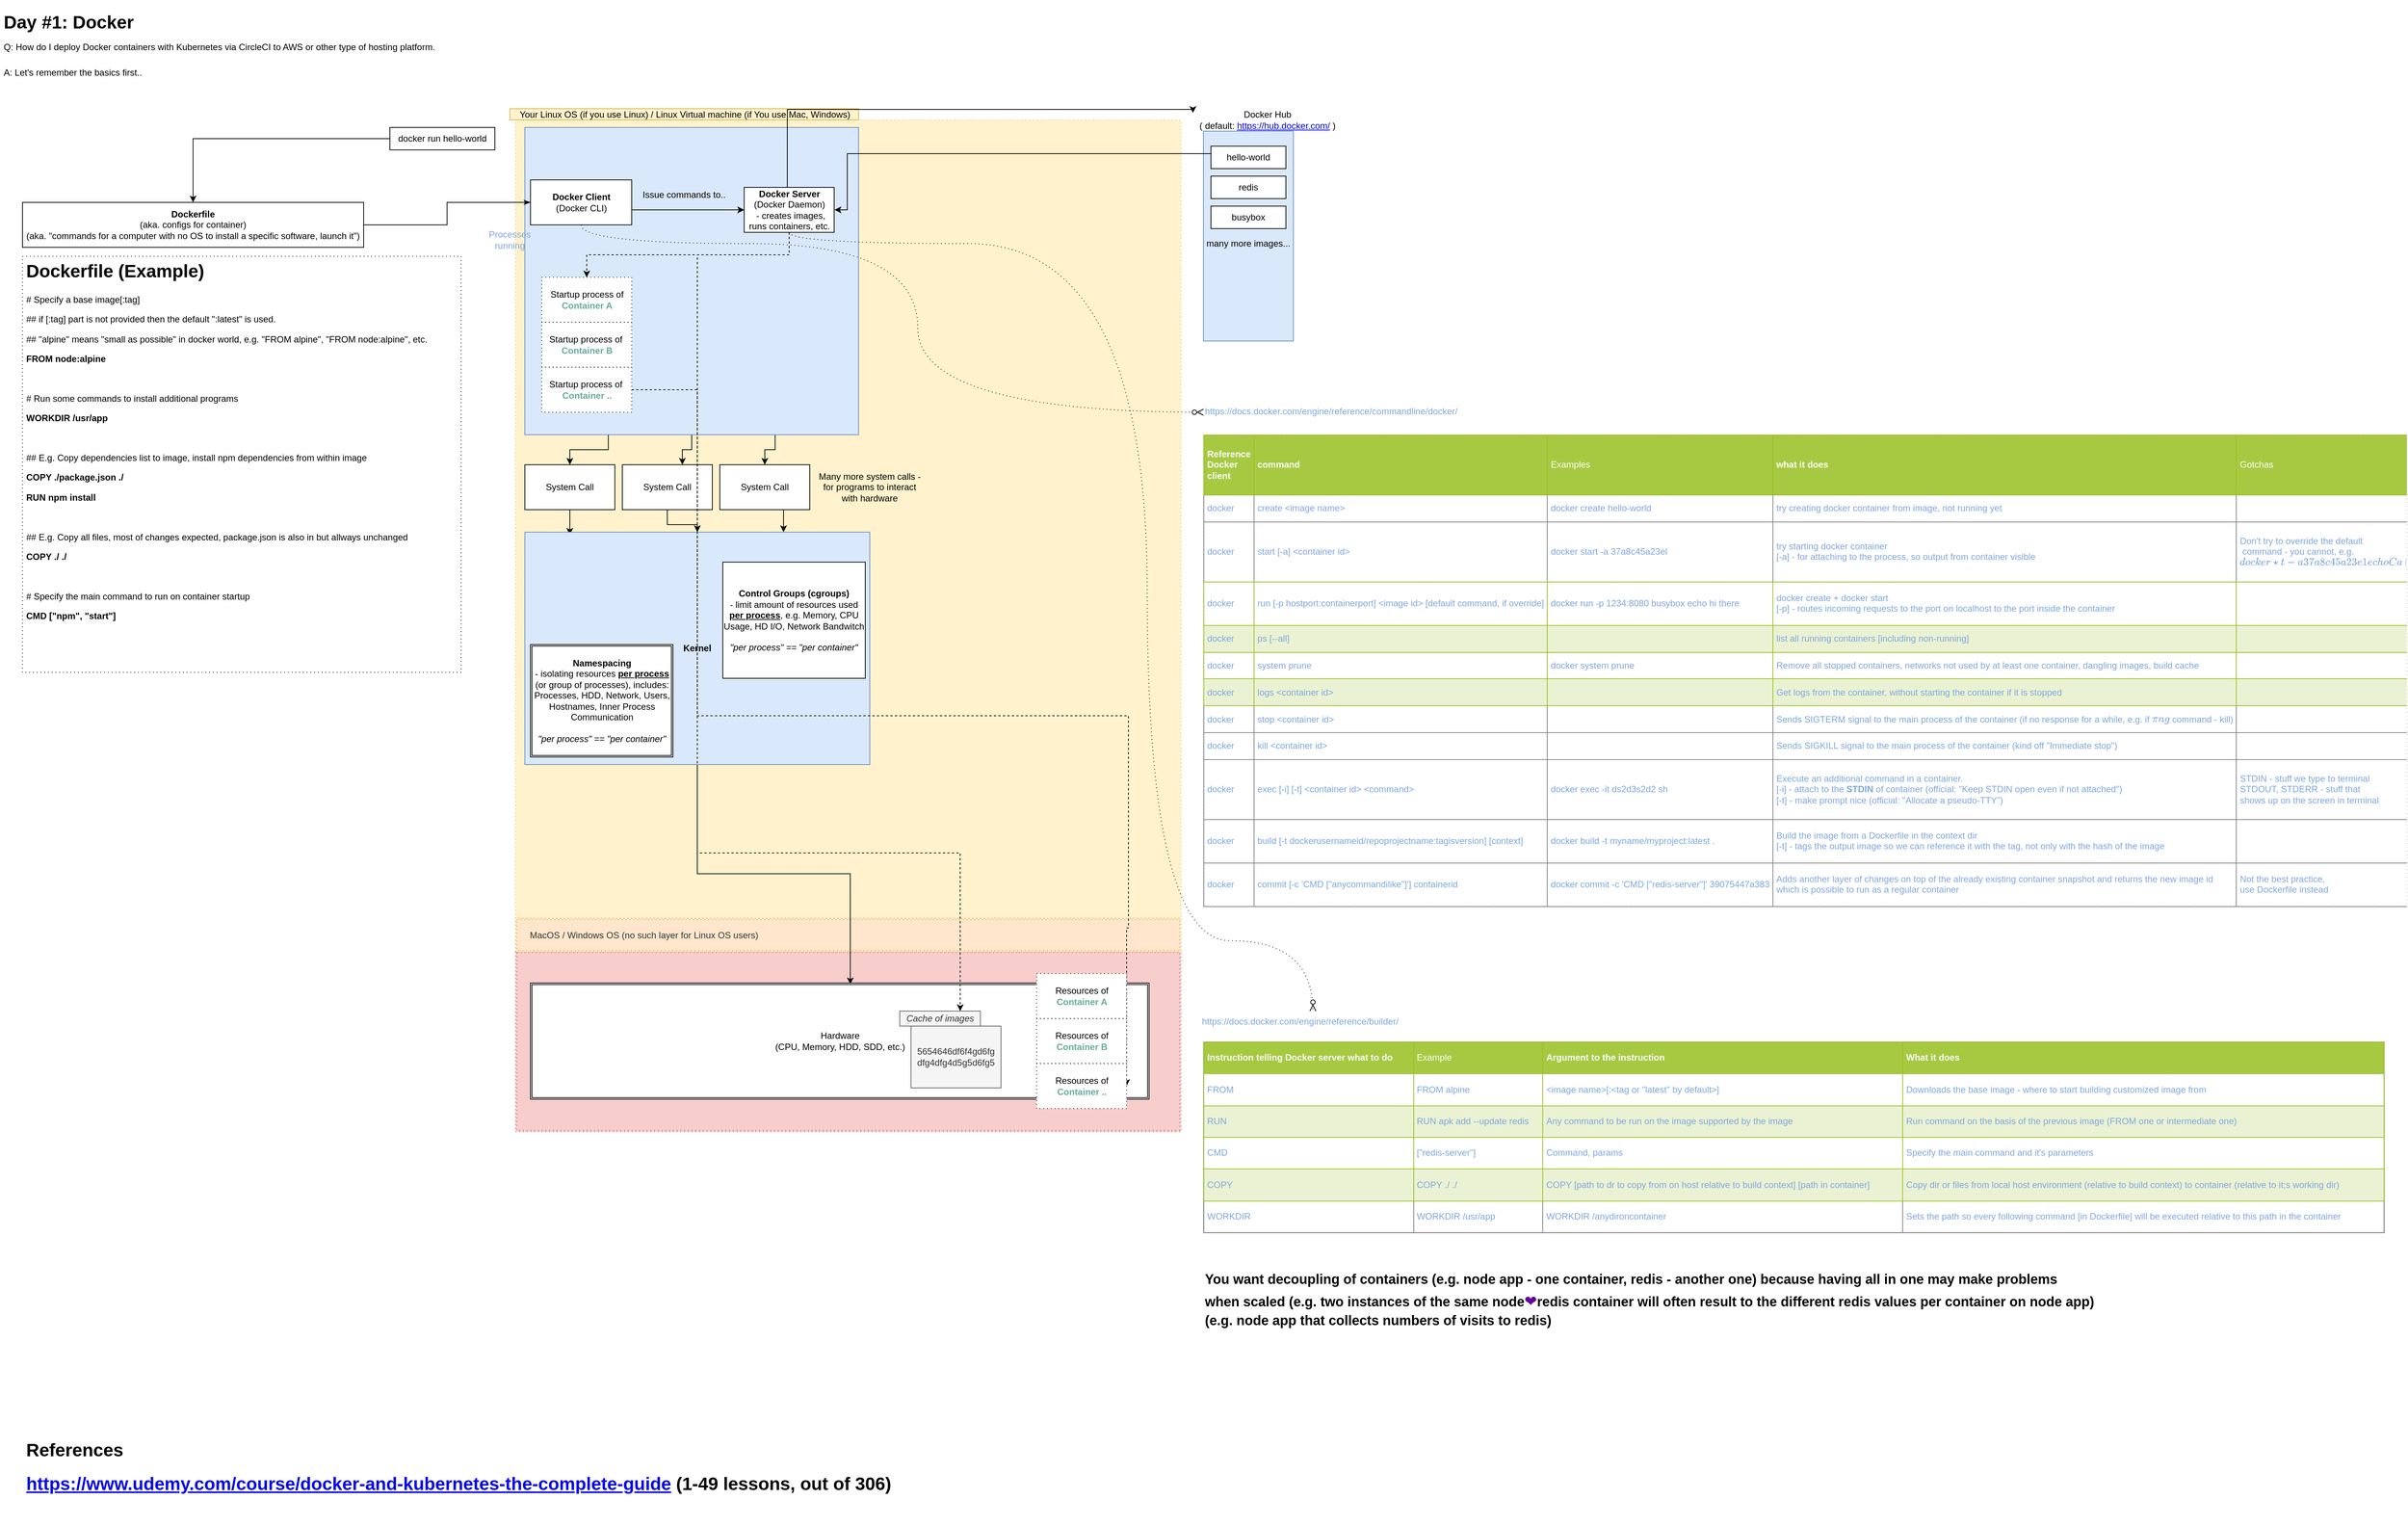 <mxfile version="12.7.9" type="device"><diagram id="tF7awF7W3BVZABZ3ejGW" name="Day1-docker"><mxGraphModel dx="9160" dy="1342" grid="1" gridSize="15" guides="1" tooltips="1" connect="1" arrows="1" fold="1" page="1" pageScale="1" pageWidth="3300" pageHeight="2339" math="0" shadow="0"><root><mxCell id="0"/><mxCell id="1" parent="0"/><mxCell id="t_bk2TGkfu27_V__z9BI-82" value="" style="shape=ext;double=1;rounded=0;whiteSpace=wrap;html=1;dashed=1;dashPattern=1 4;fillColor=#f8cecc;strokeColor=#b85450;" vertex="1" parent="1"><mxGeometry x="-5852.5" y="1304" width="887.5" height="241" as="geometry"/></mxCell><mxCell id="t_bk2TGkfu27_V__z9BI-80" value="" style="shape=ext;double=1;rounded=0;whiteSpace=wrap;html=1;dashed=1;dashPattern=1 4;fillColor=#ffe6cc;strokeColor=#d79b00;" vertex="1" parent="1"><mxGeometry x="-5852.5" y="1260" width="887.5" height="45" as="geometry"/></mxCell><mxCell id="t_bk2TGkfu27_V__z9BI-76" value="" style="rounded=0;whiteSpace=wrap;html=1;dashed=1;dashPattern=1 4;fillColor=#fff2cc;strokeColor=#d6b656;" vertex="1" parent="1"><mxGeometry x="-5852.5" y="195" width="887.5" height="1065" as="geometry"/></mxCell><mxCell id="t_bk2TGkfu27_V__z9BI-1" value="docker run hello-world" style="rounded=0;whiteSpace=wrap;html=1;" vertex="1" parent="1"><mxGeometry x="-6020" y="205" width="140" height="30" as="geometry"/></mxCell><mxCell id="t_bk2TGkfu27_V__z9BI-44" style="edgeStyle=orthogonalEdgeStyle;rounded=0;orthogonalLoop=1;jettySize=auto;html=1;exitX=0.25;exitY=1;exitDx=0;exitDy=0;" edge="1" parent="1" source="t_bk2TGkfu27_V__z9BI-5" target="t_bk2TGkfu27_V__z9BI-38"><mxGeometry relative="1" as="geometry"/></mxCell><mxCell id="t_bk2TGkfu27_V__z9BI-45" style="edgeStyle=orthogonalEdgeStyle;rounded=0;orthogonalLoop=1;jettySize=auto;html=1;exitX=0.5;exitY=1;exitDx=0;exitDy=0;entryX=0.667;entryY=0;entryDx=0;entryDy=0;entryPerimeter=0;" edge="1" parent="1" source="t_bk2TGkfu27_V__z9BI-5" target="t_bk2TGkfu27_V__z9BI-39"><mxGeometry relative="1" as="geometry"/></mxCell><mxCell id="t_bk2TGkfu27_V__z9BI-46" style="edgeStyle=orthogonalEdgeStyle;rounded=0;orthogonalLoop=1;jettySize=auto;html=1;exitX=0.75;exitY=1;exitDx=0;exitDy=0;" edge="1" parent="1" source="t_bk2TGkfu27_V__z9BI-5" target="t_bk2TGkfu27_V__z9BI-40"><mxGeometry relative="1" as="geometry"><mxPoint x="-5506.333" y="645" as="targetPoint"/></mxGeometry></mxCell><mxCell id="t_bk2TGkfu27_V__z9BI-5" value="" style="rounded=0;whiteSpace=wrap;html=1;fillColor=#dae8fc;strokeColor=#6c8ebf;" vertex="1" parent="1"><mxGeometry x="-5840" y="205" width="445" height="410" as="geometry"/></mxCell><mxCell id="t_bk2TGkfu27_V__z9BI-6" value="Your Linux OS (if you use Linux) / Linux Virtual machine (if You use Mac, Windows)" style="text;html=1;align=center;verticalAlign=middle;resizable=0;points=[];autosize=1;fillColor=#fff2cc;strokeColor=#d6b656;" vertex="1" parent="1"><mxGeometry x="-5860" y="180" width="465" height="15" as="geometry"/></mxCell><mxCell id="t_bk2TGkfu27_V__z9BI-35" style="edgeStyle=orthogonalEdgeStyle;rounded=0;orthogonalLoop=1;jettySize=auto;html=1;entryX=0;entryY=0.5;entryDx=0;entryDy=0;" edge="1" parent="1" source="t_bk2TGkfu27_V__z9BI-8" target="t_bk2TGkfu27_V__z9BI-9"><mxGeometry relative="1" as="geometry"><Array as="points"><mxPoint x="-5657.5" y="315"/><mxPoint x="-5657.5" y="315"/></Array></mxGeometry></mxCell><mxCell id="t_bk2TGkfu27_V__z9BI-88" style="edgeStyle=orthogonalEdgeStyle;orthogonalLoop=1;jettySize=auto;html=1;entryX=0;entryY=0.5;entryDx=0;entryDy=0;dashed=1;fontColor=#7EA6E0;curved=1;dashPattern=1 4;endArrow=ERzeroToMany;endFill=1;" edge="1" parent="1" source="t_bk2TGkfu27_V__z9BI-8" target="t_bk2TGkfu27_V__z9BI-87"><mxGeometry relative="1" as="geometry"><Array as="points"><mxPoint x="-5765" y="360"/><mxPoint x="-5316" y="360"/><mxPoint x="-5316" y="585"/></Array></mxGeometry></mxCell><mxCell id="t_bk2TGkfu27_V__z9BI-8" value="&lt;b&gt;Docker Client&lt;br&gt;&lt;/b&gt;(Docker CLI)" style="rounded=0;whiteSpace=wrap;html=1;" vertex="1" parent="1"><mxGeometry x="-5832.5" y="275" width="135" height="60" as="geometry"/></mxCell><mxCell id="t_bk2TGkfu27_V__z9BI-30" style="edgeStyle=orthogonalEdgeStyle;rounded=0;orthogonalLoop=1;jettySize=auto;html=1;entryX=0.005;entryY=0.187;entryDx=0;entryDy=0;entryPerimeter=0;" edge="1" parent="1" source="t_bk2TGkfu27_V__z9BI-9" target="t_bk2TGkfu27_V__z9BI-13"><mxGeometry relative="1" as="geometry"><Array as="points"><mxPoint x="-5490" y="181"/></Array></mxGeometry></mxCell><mxCell id="t_bk2TGkfu27_V__z9BI-74" style="edgeStyle=orthogonalEdgeStyle;rounded=0;orthogonalLoop=1;jettySize=auto;html=1;exitX=0.5;exitY=1;exitDx=0;exitDy=0;dashed=1;" edge="1" parent="1" source="t_bk2TGkfu27_V__z9BI-9" target="t_bk2TGkfu27_V__z9BI-67"><mxGeometry relative="1" as="geometry"/></mxCell><mxCell id="t_bk2TGkfu27_V__z9BI-96" style="edgeStyle=orthogonalEdgeStyle;orthogonalLoop=1;jettySize=auto;html=1;endArrow=ERzeroToMany;endFill=1;fontColor=#7EA6E0;curved=1;exitX=0.5;exitY=1;exitDx=0;exitDy=0;dashed=1;dashPattern=1 4;" edge="1" parent="1" source="t_bk2TGkfu27_V__z9BI-9" target="t_bk2TGkfu27_V__z9BI-95"><mxGeometry relative="1" as="geometry"><Array as="points"><mxPoint x="-5487" y="360"/><mxPoint x="-5010" y="360"/><mxPoint x="-5010" y="1290"/><mxPoint x="-4789" y="1290"/></Array></mxGeometry></mxCell><mxCell id="t_bk2TGkfu27_V__z9BI-9" value="&lt;b&gt;Docker Server&lt;br&gt;&lt;/b&gt;(Docker Daemon)&lt;br&gt;&amp;nbsp;- creates images, runs containers, etc." style="rounded=0;whiteSpace=wrap;html=1;" vertex="1" parent="1"><mxGeometry x="-5547.5" y="285" width="120" height="60" as="geometry"/></mxCell><mxCell id="t_bk2TGkfu27_V__z9BI-12" value="" style="rounded=0;whiteSpace=wrap;html=1;fillColor=#dae8fc;strokeColor=#6c8ebf;" vertex="1" parent="1"><mxGeometry x="-4935" y="210" width="120" height="280" as="geometry"/></mxCell><mxCell id="t_bk2TGkfu27_V__z9BI-13" value="Docker Hub &lt;br&gt;( default:&amp;nbsp;&lt;a href=&quot;https://hub.docker.com/&quot;&gt;https://hub.docker.com/&lt;/a&gt;&amp;nbsp;)" style="text;html=1;align=center;verticalAlign=middle;resizable=0;points=[];autosize=1;" vertex="1" parent="1"><mxGeometry x="-4950" y="180" width="200" height="30" as="geometry"/></mxCell><mxCell id="t_bk2TGkfu27_V__z9BI-29" style="edgeStyle=orthogonalEdgeStyle;rounded=0;orthogonalLoop=1;jettySize=auto;html=1;" edge="1" parent="1" source="t_bk2TGkfu27_V__z9BI-14"><mxGeometry relative="1" as="geometry"><mxPoint x="-5427" y="315" as="targetPoint"/><Array as="points"><mxPoint x="-5410" y="240"/><mxPoint x="-5410" y="315"/></Array></mxGeometry></mxCell><mxCell id="t_bk2TGkfu27_V__z9BI-14" value="hello-world" style="rounded=0;whiteSpace=wrap;html=1;" vertex="1" parent="1"><mxGeometry x="-4925" y="230" width="100" height="30" as="geometry"/></mxCell><mxCell id="t_bk2TGkfu27_V__z9BI-15" value="redis" style="rounded=0;whiteSpace=wrap;html=1;" vertex="1" parent="1"><mxGeometry x="-4925" y="270" width="100" height="30" as="geometry"/></mxCell><mxCell id="t_bk2TGkfu27_V__z9BI-16" value="busybox" style="rounded=0;whiteSpace=wrap;html=1;" vertex="1" parent="1"><mxGeometry x="-4925" y="310" width="100" height="30" as="geometry"/></mxCell><mxCell id="t_bk2TGkfu27_V__z9BI-17" value="many more images..." style="text;html=1;strokeColor=none;fillColor=none;align=center;verticalAlign=middle;whiteSpace=wrap;rounded=0;" vertex="1" parent="1"><mxGeometry x="-4935" y="350" width="120" height="20" as="geometry"/></mxCell><mxCell id="t_bk2TGkfu27_V__z9BI-22" value="Issue commands to.." style="text;html=1;strokeColor=none;fillColor=none;align=center;verticalAlign=middle;whiteSpace=wrap;rounded=0;" vertex="1" parent="1"><mxGeometry x="-5690" y="285" width="125" height="20" as="geometry"/></mxCell><mxCell id="t_bk2TGkfu27_V__z9BI-18" style="edgeStyle=orthogonalEdgeStyle;rounded=0;orthogonalLoop=1;jettySize=auto;html=1;" edge="1" parent="1" source="t_bk2TGkfu27_V__z9BI-1" target="t_bk2TGkfu27_V__z9BI-92"><mxGeometry relative="1" as="geometry"><Array as="points"/></mxGeometry></mxCell><mxCell id="t_bk2TGkfu27_V__z9BI-37" value="Processes running" style="text;html=1;strokeColor=none;fillColor=none;align=center;verticalAlign=middle;whiteSpace=wrap;rounded=0;fontColor=#7EA6E0;" vertex="1" parent="1"><mxGeometry x="-5880" y="345" width="40" height="20" as="geometry"/></mxCell><mxCell id="t_bk2TGkfu27_V__z9BI-52" style="edgeStyle=orthogonalEdgeStyle;rounded=0;orthogonalLoop=1;jettySize=auto;html=1;entryX=0.13;entryY=0.011;entryDx=0;entryDy=0;entryPerimeter=0;" edge="1" parent="1" source="t_bk2TGkfu27_V__z9BI-38" target="t_bk2TGkfu27_V__z9BI-50"><mxGeometry relative="1" as="geometry"/></mxCell><mxCell id="t_bk2TGkfu27_V__z9BI-38" value="System Call" style="rounded=0;whiteSpace=wrap;html=1;" vertex="1" parent="1"><mxGeometry x="-5840" y="655" width="120" height="60" as="geometry"/></mxCell><mxCell id="t_bk2TGkfu27_V__z9BI-53" style="edgeStyle=orthogonalEdgeStyle;rounded=0;orthogonalLoop=1;jettySize=auto;html=1;exitX=0.5;exitY=1;exitDx=0;exitDy=0;" edge="1" parent="1" source="t_bk2TGkfu27_V__z9BI-39" target="t_bk2TGkfu27_V__z9BI-50"><mxGeometry relative="1" as="geometry"/></mxCell><mxCell id="t_bk2TGkfu27_V__z9BI-39" value="System Call" style="rounded=0;whiteSpace=wrap;html=1;" vertex="1" parent="1"><mxGeometry x="-5710" y="655" width="120" height="60" as="geometry"/></mxCell><mxCell id="t_bk2TGkfu27_V__z9BI-54" style="edgeStyle=orthogonalEdgeStyle;rounded=0;orthogonalLoop=1;jettySize=auto;html=1;exitX=0.5;exitY=1;exitDx=0;exitDy=0;entryX=0.75;entryY=0;entryDx=0;entryDy=0;" edge="1" parent="1" source="t_bk2TGkfu27_V__z9BI-40" target="t_bk2TGkfu27_V__z9BI-50"><mxGeometry relative="1" as="geometry"/></mxCell><mxCell id="t_bk2TGkfu27_V__z9BI-40" value="System Call" style="rounded=0;whiteSpace=wrap;html=1;" vertex="1" parent="1"><mxGeometry x="-5580" y="655" width="120" height="60" as="geometry"/></mxCell><mxCell id="t_bk2TGkfu27_V__z9BI-48" value="Many more system calls - for programs to interact with hardware" style="text;html=1;strokeColor=none;fillColor=none;align=center;verticalAlign=middle;whiteSpace=wrap;rounded=0;" vertex="1" parent="1"><mxGeometry x="-5450" y="675" width="140" height="20" as="geometry"/></mxCell><mxCell id="t_bk2TGkfu27_V__z9BI-55" style="edgeStyle=orthogonalEdgeStyle;rounded=0;orthogonalLoop=1;jettySize=auto;html=1;entryX=0.517;entryY=0.011;entryDx=0;entryDy=0;entryPerimeter=0;" edge="1" parent="1" source="t_bk2TGkfu27_V__z9BI-50" target="t_bk2TGkfu27_V__z9BI-51"><mxGeometry relative="1" as="geometry"/></mxCell><mxCell id="t_bk2TGkfu27_V__z9BI-50" value="Kernel" style="rounded=0;whiteSpace=wrap;html=1;fontStyle=1;fillColor=#dae8fc;strokeColor=#6c8ebf;" vertex="1" parent="1"><mxGeometry x="-5840" y="745" width="460" height="310" as="geometry"/></mxCell><mxCell id="t_bk2TGkfu27_V__z9BI-51" value="Hardware&lt;br&gt;(CPU, Memory, HDD, SDD, etc.)" style="shape=ext;double=1;rounded=0;whiteSpace=wrap;html=1;" vertex="1" parent="1"><mxGeometry x="-5832.5" y="1346.5" width="825" height="155" as="geometry"/></mxCell><mxCell id="t_bk2TGkfu27_V__z9BI-56" value="&lt;b&gt;Namespacing&lt;/b&gt;&lt;br&gt;- isolating resources &lt;b&gt;&lt;u&gt;per process&lt;/u&gt;&lt;/b&gt; (or group of processes), includes: Processes, HDD, Network, Users, Hostnames, Inner Process Communication&lt;br&gt;&lt;br&gt;&lt;i&gt;&quot;per process&quot; == &quot;per container&quot;&lt;/i&gt;" style="shape=ext;double=1;rounded=0;whiteSpace=wrap;html=1;" vertex="1" parent="1"><mxGeometry x="-5832.5" y="895" width="190" height="150" as="geometry"/></mxCell><mxCell id="t_bk2TGkfu27_V__z9BI-57" value="&lt;b&gt;Control Groups (cgroups)&lt;br&gt;&lt;/b&gt;- limit amount of resources used &lt;b&gt;&lt;u&gt;per process&lt;/u&gt;&lt;/b&gt;, e.g. Memory, CPU Usage, HD I/O, Network Bandwitch&lt;br&gt;&lt;br&gt;&lt;i&gt;&quot;per process&quot; == &quot;per container&quot;&lt;/i&gt;" style="rounded=0;whiteSpace=wrap;html=1;" vertex="1" parent="1"><mxGeometry x="-5576" y="785" width="190" height="155" as="geometry"/></mxCell><mxCell id="t_bk2TGkfu27_V__z9BI-10" value="5654646df6f4gd6fg&lt;br&gt;dfg4dfg4d5g5d6fg5" style="rounded=0;whiteSpace=wrap;html=1;fillColor=#f5f5f5;strokeColor=#666666;fontColor=#333333;" vertex="1" parent="1"><mxGeometry x="-5325" y="1404" width="120" height="82.5" as="geometry"/></mxCell><mxCell id="t_bk2TGkfu27_V__z9BI-11" value="Cache of images" style="text;html=1;strokeColor=#666666;fillColor=#f5f5f5;align=center;verticalAlign=middle;whiteSpace=wrap;rounded=0;fontStyle=2;fontColor=#333333;" vertex="1" parent="1"><mxGeometry x="-5340" y="1384" width="107.5" height="20" as="geometry"/></mxCell><mxCell id="t_bk2TGkfu27_V__z9BI-62" style="edgeStyle=orthogonalEdgeStyle;orthogonalLoop=1;jettySize=auto;html=1;entryX=0.75;entryY=0;entryDx=0;entryDy=0;rounded=0;dashed=1;" edge="1" parent="1" source="t_bk2TGkfu27_V__z9BI-9" target="t_bk2TGkfu27_V__z9BI-11"><mxGeometry relative="1" as="geometry"><Array as="points"><mxPoint x="-5487" y="375"/><mxPoint x="-5610" y="375"/><mxPoint x="-5610" y="1173"/></Array></mxGeometry></mxCell><mxCell id="t_bk2TGkfu27_V__z9BI-67" value="Startup process of &lt;b&gt;&lt;font color=&quot;#67ab9f&quot;&gt;Container A&lt;/font&gt;&lt;/b&gt;" style="rounded=0;whiteSpace=wrap;html=1;dashed=1;dashPattern=1 4;" vertex="1" parent="1"><mxGeometry x="-5817.5" y="405" width="120" height="60" as="geometry"/></mxCell><mxCell id="t_bk2TGkfu27_V__z9BI-68" value="Startup process of&amp;nbsp; &lt;b&gt;&lt;font color=&quot;#67ab9f&quot;&gt;Container B&lt;/font&gt;&lt;/b&gt;" style="rounded=0;whiteSpace=wrap;html=1;dashed=1;dashPattern=1 4;" vertex="1" parent="1"><mxGeometry x="-5817.5" y="465" width="120" height="60" as="geometry"/></mxCell><mxCell id="t_bk2TGkfu27_V__z9BI-73" style="edgeStyle=orthogonalEdgeStyle;rounded=0;orthogonalLoop=1;jettySize=auto;html=1;exitX=1;exitY=0.5;exitDx=0;exitDy=0;entryX=1;entryY=0.5;entryDx=0;entryDy=0;dashed=1;" edge="1" parent="1" source="t_bk2TGkfu27_V__z9BI-69" target="t_bk2TGkfu27_V__z9BI-72"><mxGeometry relative="1" as="geometry"><Array as="points"><mxPoint x="-5610" y="555"/><mxPoint x="-5610" y="990"/><mxPoint x="-5035" y="990"/><mxPoint x="-5035" y="1273"/></Array></mxGeometry></mxCell><mxCell id="t_bk2TGkfu27_V__z9BI-69" value="Startup process of&amp;nbsp; &lt;font color=&quot;#67ab9f&quot;&gt;&lt;b&gt;Container ..&lt;/b&gt;&lt;/font&gt;" style="rounded=0;whiteSpace=wrap;html=1;dashed=1;dashPattern=1 4;" vertex="1" parent="1"><mxGeometry x="-5817.5" y="525" width="120" height="60" as="geometry"/></mxCell><mxCell id="t_bk2TGkfu27_V__z9BI-70" value="Resources of &lt;font color=&quot;#67ab9f&quot;&gt;&lt;b&gt;Container A&lt;/b&gt;&lt;/font&gt;" style="rounded=0;whiteSpace=wrap;html=1;dashed=1;dashPattern=1 4;" vertex="1" parent="1"><mxGeometry x="-5157.5" y="1334" width="120" height="60" as="geometry"/></mxCell><mxCell id="t_bk2TGkfu27_V__z9BI-71" value="Resources of &lt;font color=&quot;#67ab9f&quot;&gt;&lt;b&gt;Container B&lt;/b&gt;&lt;/font&gt;" style="rounded=0;whiteSpace=wrap;html=1;dashed=1;dashPattern=1 4;" vertex="1" parent="1"><mxGeometry x="-5157.5" y="1394" width="120" height="60" as="geometry"/></mxCell><mxCell id="t_bk2TGkfu27_V__z9BI-72" value="Resources of &lt;font color=&quot;#67ab9f&quot;&gt;&lt;b&gt;Container ..&lt;/b&gt;&lt;/font&gt;" style="rounded=0;whiteSpace=wrap;html=1;dashed=1;dashPattern=1 4;" vertex="1" parent="1"><mxGeometry x="-5157.5" y="1454" width="120" height="60" as="geometry"/></mxCell><mxCell id="t_bk2TGkfu27_V__z9BI-83" value="&lt;font color=&quot;#333333&quot;&gt;MacOS / Windows OS (no such layer for Linux OS users)&lt;/font&gt;" style="text;html=1;strokeColor=none;fillColor=none;align=center;verticalAlign=middle;whiteSpace=wrap;rounded=0;dashed=1;dashPattern=1 4;fontColor=#7EA6E0;" vertex="1" parent="1"><mxGeometry x="-5840" y="1272.5" width="317.5" height="20" as="geometry"/></mxCell><UserObject label="https://docs.docker.com/engine/reference/commandline/docker/" link="https://docs.docker.com/engine/reference/commandline/docker/" id="t_bk2TGkfu27_V__z9BI-87"><mxCell style="text;html=1;fontColor=#7EA6E0;" vertex="1" parent="1"><mxGeometry x="-4935" y="570" width="375" height="30" as="geometry"/></mxCell></UserObject><mxCell id="t_bk2TGkfu27_V__z9BI-89" value="&lt;table border=&quot;1&quot; width=&quot;100%&quot; cellpadding=&quot;4&quot; style=&quot;width: 100% ; height: 100% ; border-collapse: collapse&quot;&gt;&lt;tbody&gt;&lt;tr style=&quot;background-color: #a7c942 ; color: #ffffff ; border: 1px solid #98bf21&quot;&gt;&lt;th align=&quot;left&quot;&gt;Reference &lt;br&gt;Docker &lt;br&gt;client&lt;/th&gt;&lt;th align=&quot;left&quot;&gt;command&lt;/th&gt;&lt;td&gt;Examples&lt;/td&gt;&lt;th align=&quot;left&quot;&gt;what it does&lt;/th&gt;&lt;td&gt;Gotchas&lt;/td&gt;&lt;/tr&gt;&lt;tr&gt;&lt;td&gt;docker&lt;/td&gt;&lt;td&gt;create &amp;lt;image name&amp;gt;&lt;/td&gt;&lt;td&gt;docker create hello-world&lt;/td&gt;&lt;td&gt;try creating docker container from image, not running yet&lt;/td&gt;&lt;td&gt;&lt;br&gt;&lt;/td&gt;&lt;/tr&gt;&lt;tr&gt;&lt;td&gt;docker&lt;/td&gt;&lt;td&gt;start [-a] &amp;lt;container id&amp;gt;&lt;/td&gt;&lt;td&gt;docker start -a 37a8c45a23el&lt;/td&gt;&lt;td&gt;try starting docker container&lt;br&gt;[-a] - for attaching to the process, so output from container visible&lt;/td&gt;&lt;td&gt;Don't try to override the default&lt;br&gt;&amp;nbsp;command - you cannot, e.g.&lt;br&gt;`docker start -a 37a8c45a23e1 &lt;br&gt;echo Cannot be posted`&lt;/td&gt;&lt;/tr&gt;&lt;tr style=&quot;border: 1px solid #98bf21&quot;&gt;&lt;td&gt;docker&lt;/td&gt;&lt;td&gt;run [-p hostport:containerport] &amp;lt;image id&amp;gt; [default command, if override]&lt;/td&gt;&lt;td&gt;docker run -p 1234:8080 busybox echo hi there&lt;/td&gt;&lt;td&gt;docker create + docker start&lt;br&gt;[-p] - routes incoming requests to the port on localhost to the port inside the container&lt;/td&gt;&lt;td&gt;&lt;br&gt;&lt;/td&gt;&lt;/tr&gt;&lt;tr style=&quot;background-color: #eaf2d3 ; border: 1px solid #98bf21&quot;&gt;&lt;td&gt;docker&lt;/td&gt;&lt;td&gt;ps [--all]&lt;/td&gt;&lt;td&gt;&lt;br&gt;&lt;/td&gt;&lt;td&gt;list all running containers [including non-running]&lt;/td&gt;&lt;td&gt;&lt;br&gt;&lt;/td&gt;&lt;/tr&gt;&lt;tr style=&quot;border: 1px solid #98bf21&quot;&gt;&lt;td&gt;docker&lt;/td&gt;&lt;td&gt;system prune&lt;/td&gt;&lt;td&gt;docker system prune&lt;/td&gt;&lt;td&gt;Remove all stopped containers, networks not used by at least one container, dangling images, build cache&lt;/td&gt;&lt;td&gt;&lt;br&gt;&lt;/td&gt;&lt;/tr&gt;&lt;tr style=&quot;background-color: #eaf2d3 ; border: 1px solid #98bf21&quot;&gt;&lt;td&gt;docker&lt;/td&gt;&lt;td&gt;logs &amp;lt;container id&amp;gt;&lt;/td&gt;&lt;td&gt;&lt;br&gt;&lt;/td&gt;&lt;td&gt;Get logs from the container, without starting the container if it is stopped&lt;/td&gt;&lt;td&gt;&lt;br&gt;&lt;/td&gt;&lt;/tr&gt;&lt;tr&gt;&lt;td&gt;docker&lt;/td&gt;&lt;td&gt;stop &amp;lt;container id&amp;gt;&lt;/td&gt;&lt;td&gt;&lt;br&gt;&lt;/td&gt;&lt;td&gt;Sends SIGTERM signal to the main process of the container (if no response for a while, e.g. if `ping` command - kill)&lt;/td&gt;&lt;td&gt;&lt;br&gt;&lt;/td&gt;&lt;/tr&gt;&lt;tr&gt;&lt;td&gt;docker&lt;/td&gt;&lt;td&gt;kill &amp;lt;container id&amp;gt;&lt;/td&gt;&lt;td&gt;&lt;br&gt;&lt;/td&gt;&lt;td&gt;Sends SIGKILL signal to the main process of the container (kind off &quot;Immediate stop&quot;)&lt;/td&gt;&lt;td&gt;&lt;br&gt;&lt;/td&gt;&lt;/tr&gt;&lt;tr&gt;&lt;td&gt;docker&lt;/td&gt;&lt;td&gt;exec [-i] [-t] &amp;lt;container id&amp;gt; &amp;lt;command&amp;gt;&lt;/td&gt;&lt;td&gt;docker exec -it ds2d3s2d2 sh&lt;/td&gt;&lt;td&gt;Execute an additional command in a container.&lt;br&gt;[-i] - attach to the &lt;b&gt;STDIN&lt;/b&gt; of container (official: &quot;Keep STDIN open even if not attached&quot;)&lt;br&gt;[-t] - make prompt nice (official: &quot;Allocate a pseudo-TTY&quot;)&lt;/td&gt;&lt;td&gt;STDIN - stuff we type to terminal&lt;br&gt;STDOUT, STDERR - stuff that &lt;br&gt;shows up on the screen in terminal&lt;/td&gt;&lt;/tr&gt;&lt;tr&gt;&lt;td&gt;docker&lt;/td&gt;&lt;td&gt;build [-t dockerusernameid/repoprojectname:tagisversion] [context]&lt;/td&gt;&lt;td&gt;docker build -t myname/myproject:latest .&lt;/td&gt;&lt;td&gt;Build the image from a Dockerfile in the context dir&lt;br&gt;[-t] - tags the output image so we can reference it with the tag, not only with the hash of the image&lt;/td&gt;&lt;td&gt;&lt;br&gt;&lt;/td&gt;&lt;/tr&gt;&lt;tr&gt;&lt;td&gt;docker&lt;/td&gt;&lt;td&gt;commit [-c 'CMD [&quot;anycommandilike&quot;]'] containerid&lt;/td&gt;&lt;td&gt;docker commit -c 'CMD [&quot;redis-server&quot;]' 39075447a383&lt;/td&gt;&lt;td&gt;Adds another layer of changes on top of the already existing container snapshot and returns the new image id&amp;nbsp;&lt;br&gt;which is possible to run as a regular container&lt;/td&gt;&lt;td&gt;Not the best practice, &lt;br&gt;use Dockerfile instead&lt;/td&gt;&lt;/tr&gt;&lt;/tbody&gt;&lt;/table&gt;" style="text;html=1;strokeColor=#c0c0c0;fillColor=#ffffff;overflow=fill;rounded=0;dashed=1;dashPattern=1 4;fontColor=#7EA6E0;" vertex="1" parent="1"><mxGeometry x="-4935" y="615" width="1605" height="630" as="geometry"/></mxCell><mxCell id="t_bk2TGkfu27_V__z9BI-94" style="edgeStyle=orthogonalEdgeStyle;orthogonalLoop=1;jettySize=auto;html=1;entryX=0;entryY=0.5;entryDx=0;entryDy=0;endArrow=classicThin;endFill=1;fontColor=#7EA6E0;rounded=0;" edge="1" parent="1" source="t_bk2TGkfu27_V__z9BI-92" target="t_bk2TGkfu27_V__z9BI-8"><mxGeometry relative="1" as="geometry"/></mxCell><mxCell id="t_bk2TGkfu27_V__z9BI-92" value="&lt;font color=&quot;#000000&quot;&gt;&lt;b&gt;Dockerfile&lt;/b&gt;&lt;br&gt;(aka. configs for container)&lt;br&gt;(aka. &quot;commands for a computer with no OS to install a specific software, launch it&quot;)&lt;br&gt;&lt;/font&gt;" style="rounded=0;whiteSpace=wrap;html=1;" vertex="1" parent="1"><mxGeometry x="-6510" y="305" width="455" height="60" as="geometry"/></mxCell><UserObject label="https://docs.docker.com/engine/reference/builder/" link="https://docs.docker.com/engine/reference/builder/" id="t_bk2TGkfu27_V__z9BI-95"><mxCell style="text;html=1;fontColor=#7EA6E0;" vertex="1" parent="1"><mxGeometry x="-4939" y="1384" width="300" height="30" as="geometry"/></mxCell></UserObject><mxCell id="t_bk2TGkfu27_V__z9BI-97" value="&lt;table border=&quot;1&quot; width=&quot;100%&quot; cellpadding=&quot;4&quot; style=&quot;width: 100% ; height: 100% ; border-collapse: collapse&quot;&gt;&lt;tbody&gt;&lt;tr style=&quot;background-color: #a7c942 ; color: #ffffff ; border: 1px solid #98bf21&quot;&gt;&lt;th align=&quot;left&quot;&gt;Instruction telling Docker server what to do&lt;/th&gt;&lt;td&gt;Example&lt;/td&gt;&lt;th align=&quot;left&quot;&gt;Argument to the instruction&lt;/th&gt;&lt;th align=&quot;left&quot;&gt;What it does&lt;/th&gt;&lt;/tr&gt;&lt;tr style=&quot;border: 1px solid #98bf21&quot;&gt;&lt;td&gt;FROM&lt;/td&gt;&lt;td&gt;FROM alpine&lt;/td&gt;&lt;td&gt;&amp;lt;image name&amp;gt;[:&amp;lt;tag or &quot;latest&quot; by default&amp;gt;]&lt;/td&gt;&lt;td&gt;Downloads the base image - where to start building customized image from&lt;/td&gt;&lt;/tr&gt;&lt;tr style=&quot;background-color: #eaf2d3 ; border: 1px solid #98bf21&quot;&gt;&lt;td&gt;RUN&lt;/td&gt;&lt;td&gt;RUN apk add --update redis&lt;/td&gt;&lt;td&gt;Any command to be run on the image supported by the image&lt;/td&gt;&lt;td&gt;Run command on the basis of the previous image (FROM one or intermediate one)&lt;/td&gt;&lt;/tr&gt;&lt;tr style=&quot;border: 1px solid #98bf21&quot;&gt;&lt;td&gt;CMD&lt;/td&gt;&lt;td&gt;[&quot;redis-server&quot;]&lt;/td&gt;&lt;td&gt;Command, params&lt;/td&gt;&lt;td&gt;Specify the main command and it's parameters&lt;/td&gt;&lt;/tr&gt;&lt;tr style=&quot;background-color: #eaf2d3 ; border: 1px solid #98bf21&quot;&gt;&lt;td&gt;COPY&lt;/td&gt;&lt;td&gt;COPY ./ ./&lt;/td&gt;&lt;td&gt;COPY [path to dr to copy from on host relative to build context] [path in container]&lt;/td&gt;&lt;td&gt;Copy dir or files from local host environment (relative to build context) to container (relative to it;s working dir)&lt;/td&gt;&lt;/tr&gt;&lt;tr&gt;&lt;td&gt;WORKDIR&lt;/td&gt;&lt;td&gt;WORKDIR /usr/app&lt;/td&gt;&lt;td&gt;WORKDIR /anydironcontainer&lt;/td&gt;&lt;td&gt;Sets the path so every following command [in Dockerfile] will be executed relative to this path in the container&lt;/td&gt;&lt;/tr&gt;&lt;/tbody&gt;&lt;/table&gt;" style="text;html=1;strokeColor=#c0c0c0;fillColor=#ffffff;overflow=fill;rounded=0;fontColor=#7EA6E0;" vertex="1" parent="1"><mxGeometry x="-4935" y="1425" width="1575" height="255" as="geometry"/></mxCell><mxCell id="t_bk2TGkfu27_V__z9BI-98" value="&lt;b&gt;&lt;font style=&quot;font-size: 18px&quot;&gt;You want decoupling of containers (e.g. node app - one container, redis - another one) because having all in one may make problems &lt;br&gt;when scaled (e.g. two instances of the same node&lt;/font&gt;&lt;/b&gt;&lt;a href=&quot;https://graphemica.com/%E2%9D%A4&quot; style=&quot;color: rgb(102 , 0 , 153) ; cursor: pointer ; font-family: &amp;#34;arial&amp;#34; , sans-serif ; font-size: small ; background-color: rgb(255 , 255 , 255)&quot;&gt;&lt;h3 class=&quot;LC20lb DKV0Md&quot; style=&quot;font-size: 20px ; font-weight: normal ; margin: 0px 0px 3px ; padding: 4px 0px 0px ; display: inline-block ; line-height: 1.3&quot;&gt;❤&lt;/h3&gt;&lt;/a&gt;&lt;b&gt;&lt;font style=&quot;font-size: 18px&quot;&gt;redis container will often result to the different redis values per container on node app)&amp;nbsp;&lt;br&gt;(e.g. node app that collects numbers of visits to redis)&lt;br&gt;&lt;/font&gt;&lt;/b&gt;" style="text;html=1;strokeColor=none;fillColor=none;align=left;verticalAlign=middle;whiteSpace=wrap;rounded=0;fontColor=#000000;" vertex="1" parent="1"><mxGeometry x="-4935" y="1740" width="1215" height="60" as="geometry"/></mxCell><mxCell id="t_bk2TGkfu27_V__z9BI-100" value="&lt;h1&gt;Dockerfile (Example)&lt;/h1&gt;&lt;p&gt;# Specify a base image[:tag]&lt;/p&gt;&lt;p&gt;## if [:tag] part is not provided then the default &quot;:latest&quot; is used.&lt;/p&gt;&lt;p&gt;## &quot;alpine&quot; means &quot;small as possible&quot; in docker world, e.g. &quot;FROM alpine&quot;, &quot;FROM node:alpine&quot;, etc.&lt;/p&gt;&lt;p&gt;&lt;b&gt;FROM node:alpine&lt;/b&gt;&lt;/p&gt;&lt;p&gt;&lt;br&gt;&lt;/p&gt;&lt;p&gt;# Run some commands to install additional programs&lt;/p&gt;&lt;p&gt;&lt;b&gt;WORKDIR /usr/app&lt;/b&gt;&lt;/p&gt;&lt;p&gt;&lt;br&gt;&lt;/p&gt;&lt;p&gt;## E.g. Copy dependencies list to image, install npm dependencies from within image&lt;/p&gt;&lt;p&gt;&lt;b&gt;COPY ./package.json ./&lt;/b&gt;&lt;/p&gt;&lt;p&gt;&lt;b&gt;RUN npm install&lt;/b&gt;&lt;/p&gt;&lt;p&gt;&lt;br&gt;&lt;/p&gt;&lt;p&gt;## E.g. Copy all files, most of changes expected, package.json is also in but allways unchanged&lt;/p&gt;&lt;p&gt;&lt;b&gt;COPY ./ ./&lt;/b&gt;&lt;/p&gt;&lt;p&gt;&lt;br&gt;&lt;/p&gt;&lt;p&gt;# Specify the main command to run on container startup&lt;/p&gt;&lt;p&gt;&lt;b&gt;CMD [&quot;npm&quot;, &quot;start&quot;]&lt;/b&gt;&lt;/p&gt;&lt;div&gt;&lt;br&gt;&lt;/div&gt;" style="text;html=1;strokeColor=#000000;fillColor=none;spacing=5;spacingTop=-20;whiteSpace=wrap;overflow=hidden;rounded=0;fontColor=#000000;dashed=1;dashPattern=1 4;" vertex="1" parent="1"><mxGeometry x="-6510" y="377" width="585" height="555" as="geometry"/></mxCell><mxCell id="t_bk2TGkfu27_V__z9BI-104" value="&lt;h1&gt;&lt;span&gt;References&lt;/span&gt;&lt;/h1&gt;&lt;h1&gt;&lt;a href=&quot;https://www.udemy.com/course/docker-and-kubernetes-the-complete-guide&quot;&gt;https://www.udemy.com/course/docker-and-kubernetes-the-complete-guide&lt;/a&gt;&amp;nbsp;(1-49 lessons, out of 306)&lt;br&gt;&lt;/h1&gt;" style="text;html=1;strokeColor=none;fillColor=none;spacing=5;spacingTop=-20;whiteSpace=wrap;overflow=hidden;rounded=0;dashed=1;dashPattern=1 4;fontColor=#000000;" vertex="1" parent="1"><mxGeometry x="-6510" y="1950" width="1755" height="120" as="geometry"/></mxCell><mxCell id="t_bk2TGkfu27_V__z9BI-105" value="&lt;h1&gt;&lt;span&gt;Day #1: Docker&lt;br&gt;&lt;/span&gt;&lt;span style=&quot;font-size: 12px ; font-weight: normal&quot;&gt;Q: How do I deploy Docker containers with Kubernetes via CircleCI to AWS or other type of hosting platform.&lt;/span&gt;&lt;br&gt;&lt;/h1&gt;&lt;div&gt;&lt;span style=&quot;font-size: 12px ; font-weight: normal&quot;&gt;A: Let's remember the basics first..&lt;/span&gt;&lt;/div&gt;" style="text;html=1;strokeColor=none;fillColor=none;spacing=5;spacingTop=-20;whiteSpace=wrap;overflow=hidden;rounded=0;dashed=1;dashPattern=1 4;fontColor=#000000;" vertex="1" parent="1"><mxGeometry x="-6540" y="45" width="1620" height="120" as="geometry"/></mxCell></root></mxGraphModel></diagram></mxfile>